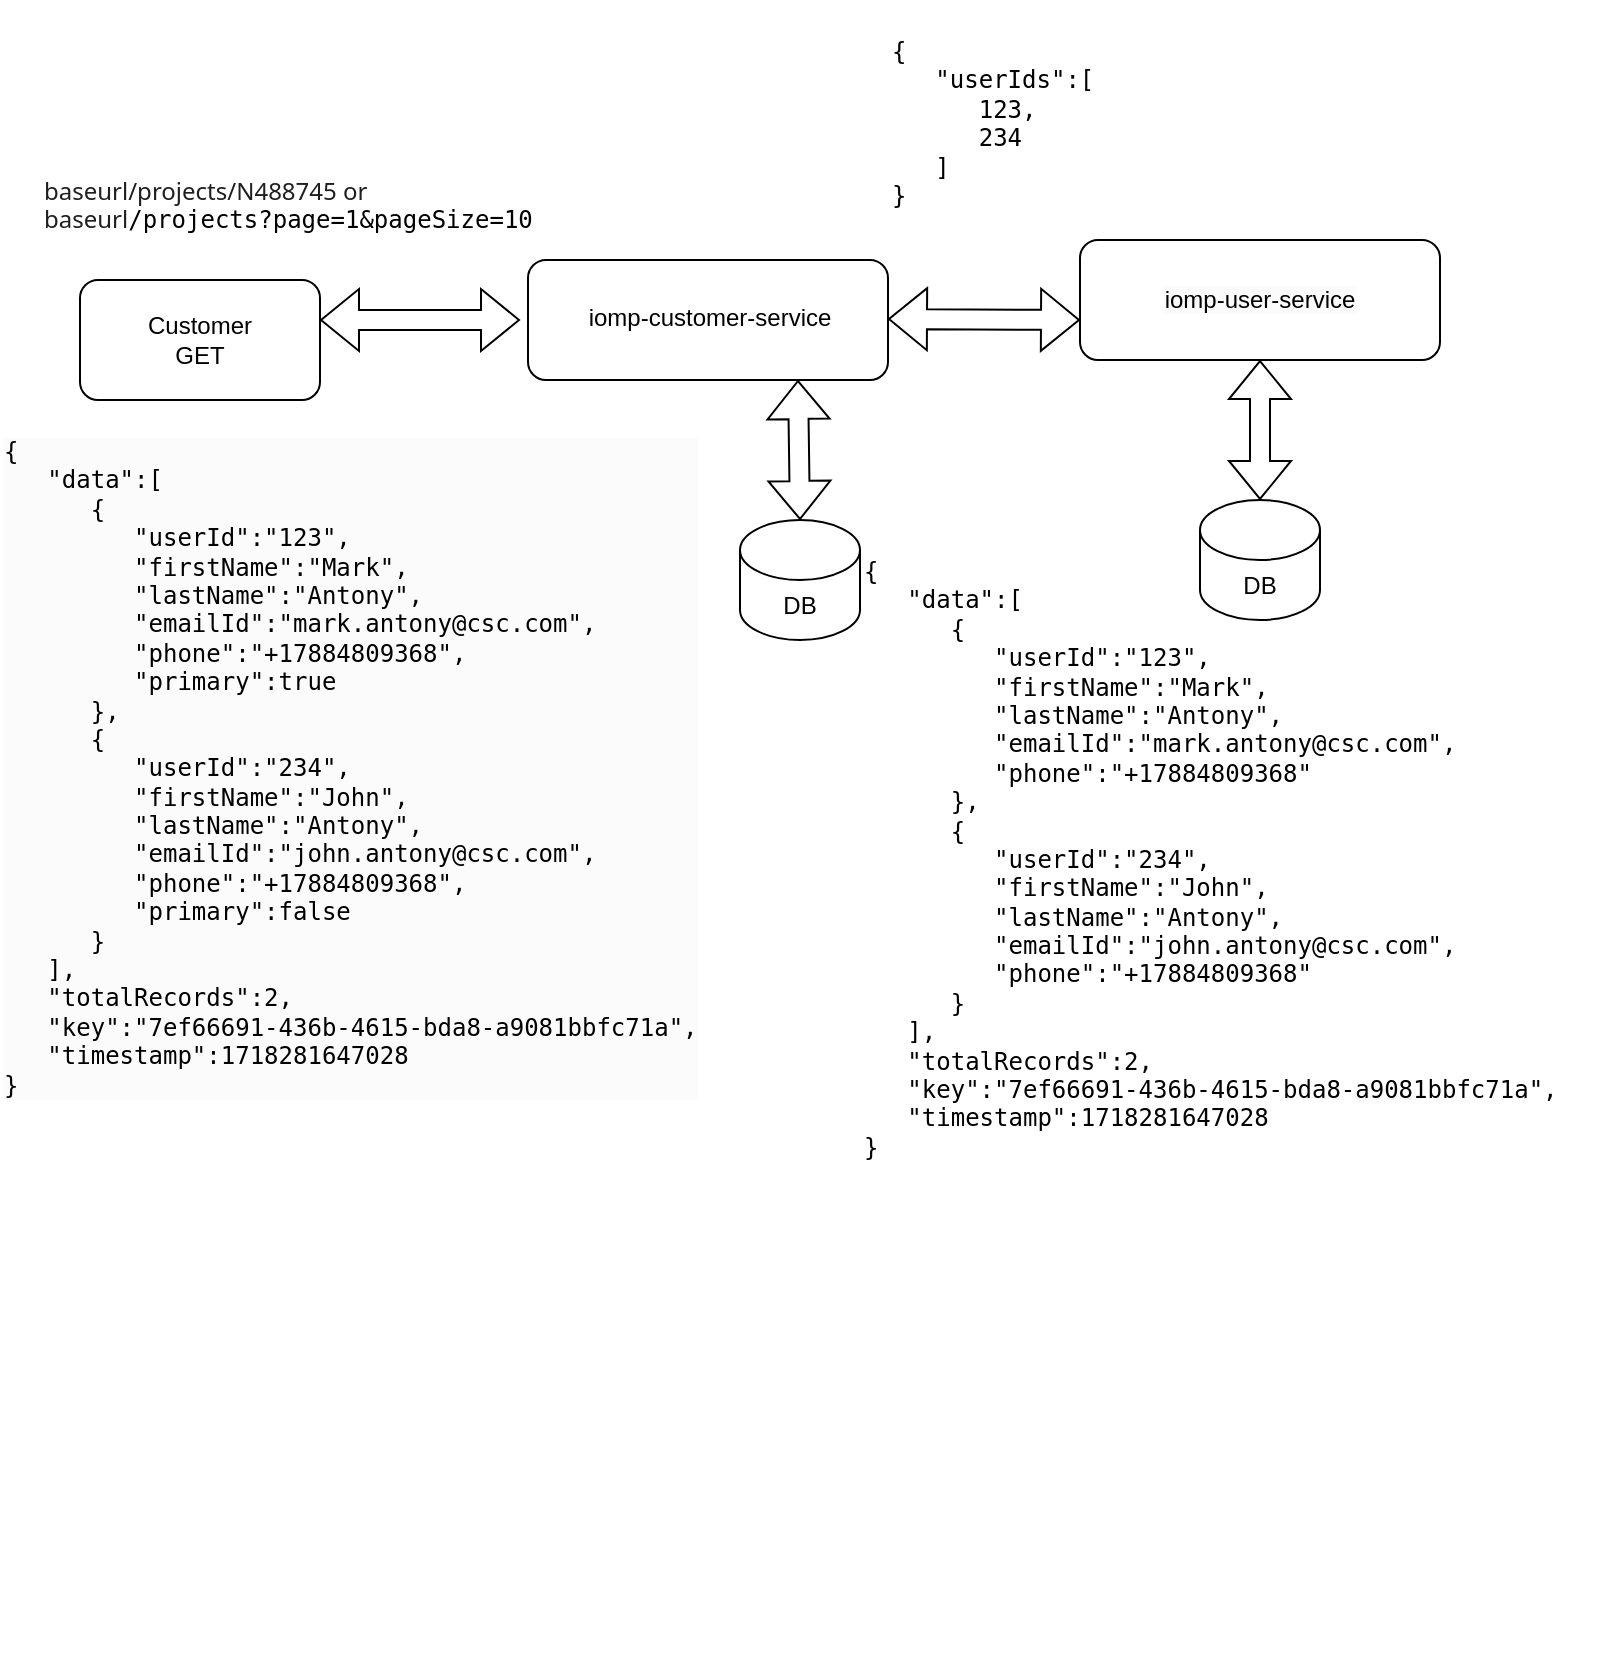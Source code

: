 <mxfile version="24.6.4" type="github">
  <diagram name="Page-1" id="xtAkr0Mzv2pfOTHbrs2E">
    <mxGraphModel dx="1026" dy="573" grid="1" gridSize="10" guides="1" tooltips="1" connect="1" arrows="1" fold="1" page="1" pageScale="1" pageWidth="827" pageHeight="1169" math="0" shadow="0">
      <root>
        <mxCell id="0" />
        <mxCell id="1" parent="0" />
        <mxCell id="UVaB0NfabzATz761gRpo-1" value="&lt;div&gt;Customer&lt;/div&gt;&lt;div&gt;GET&lt;/div&gt;" style="rounded=1;whiteSpace=wrap;html=1;" vertex="1" parent="1">
          <mxGeometry x="100" y="300" width="120" height="60" as="geometry" />
        </mxCell>
        <mxCell id="UVaB0NfabzATz761gRpo-2" value="" style="rounded=1;whiteSpace=wrap;html=1;" vertex="1" parent="1">
          <mxGeometry x="324" y="290" width="180" height="60" as="geometry" />
        </mxCell>
        <mxCell id="UVaB0NfabzATz761gRpo-3" value="iomp-customer-service" style="text;html=1;align=center;verticalAlign=middle;whiteSpace=wrap;rounded=0;" vertex="1" parent="1">
          <mxGeometry x="350" y="307.5" width="130" height="22.5" as="geometry" />
        </mxCell>
        <mxCell id="UVaB0NfabzATz761gRpo-4" value="" style="shape=flexArrow;endArrow=classic;startArrow=classic;html=1;rounded=0;" edge="1" parent="1">
          <mxGeometry width="100" height="100" relative="1" as="geometry">
            <mxPoint x="220" y="320" as="sourcePoint" />
            <mxPoint x="320" y="320" as="targetPoint" />
          </mxGeometry>
        </mxCell>
        <mxCell id="UVaB0NfabzATz761gRpo-5" value="" style="shape=flexArrow;endArrow=classic;startArrow=classic;html=1;rounded=0;" edge="1" parent="1">
          <mxGeometry width="100" height="100" relative="1" as="geometry">
            <mxPoint x="504" y="319.5" as="sourcePoint" />
            <mxPoint x="600" y="320" as="targetPoint" />
          </mxGeometry>
        </mxCell>
        <mxCell id="UVaB0NfabzATz761gRpo-6" value="DB" style="shape=cylinder3;whiteSpace=wrap;html=1;boundedLbl=1;backgroundOutline=1;size=15;" vertex="1" parent="1">
          <mxGeometry x="430" y="420" width="60" height="60" as="geometry" />
        </mxCell>
        <mxCell id="UVaB0NfabzATz761gRpo-7" value="&lt;pre style=&quot;margin-top: 0px;&quot;&gt;&lt;pre&gt;&lt;pre&gt;&lt;pre&gt;&lt;span dir=&quot;ltr&quot; class=&quot;ui-provider a b c d e f g h i j k l m n o p q r s t u v w x y z ab ac ae af ag ah ai aj ak&quot;&gt;&lt;pre&gt;&lt;span style=&quot;color: rgb(31, 31, 31); font-family: system-ui, sans-serif; white-space: normal; background-color: rgb(255, 255, 255);&quot;&gt;baseurl/projects/N488745 or baseurl&lt;/span&gt;/projects?page=1&amp;amp;pageSize=10&lt;br&gt;&lt;/pre&gt;&lt;/span&gt;&lt;/pre&gt;&lt;/pre&gt;&lt;/pre&gt;&lt;/pre&gt;" style="text;html=1;whiteSpace=wrap;overflow=hidden;rounded=0;align=left;" vertex="1" parent="1">
          <mxGeometry x="80" y="230" width="360" height="60" as="geometry" />
        </mxCell>
        <mxCell id="UVaB0NfabzATz761gRpo-8" value="&lt;span style=&quot;color: rgb(0, 0, 0); font-family: Helvetica; font-size: 12px; font-style: normal; font-variant-ligatures: normal; font-variant-caps: normal; font-weight: 400; letter-spacing: normal; orphans: 2; text-align: center; text-indent: 0px; text-transform: none; widows: 2; word-spacing: 0px; -webkit-text-stroke-width: 0px; white-space: normal; background-color: rgb(251, 251, 251); text-decoration-thickness: initial; text-decoration-style: initial; text-decoration-color: initial; display: inline !important; float: none;&quot;&gt;iomp-user-service&lt;/span&gt;" style="rounded=1;whiteSpace=wrap;html=1;" vertex="1" parent="1">
          <mxGeometry x="600" y="280" width="180" height="60" as="geometry" />
        </mxCell>
        <mxCell id="UVaB0NfabzATz761gRpo-9" value="DB" style="shape=cylinder3;whiteSpace=wrap;html=1;boundedLbl=1;backgroundOutline=1;size=15;" vertex="1" parent="1">
          <mxGeometry x="660" y="410" width="60" height="60" as="geometry" />
        </mxCell>
        <mxCell id="UVaB0NfabzATz761gRpo-10" value="" style="shape=flexArrow;endArrow=classic;startArrow=classic;html=1;rounded=0;entryX=0.75;entryY=1;entryDx=0;entryDy=0;exitX=0.5;exitY=0;exitDx=0;exitDy=0;exitPerimeter=0;" edge="1" parent="1" source="UVaB0NfabzATz761gRpo-6" target="UVaB0NfabzATz761gRpo-2">
          <mxGeometry width="100" height="100" relative="1" as="geometry">
            <mxPoint x="450" y="390" as="sourcePoint" />
            <mxPoint x="550" y="290" as="targetPoint" />
          </mxGeometry>
        </mxCell>
        <mxCell id="UVaB0NfabzATz761gRpo-11" value="" style="shape=flexArrow;endArrow=classic;startArrow=classic;html=1;rounded=0;exitX=0.5;exitY=0;exitDx=0;exitDy=0;exitPerimeter=0;entryX=0.5;entryY=1;entryDx=0;entryDy=0;" edge="1" parent="1" source="UVaB0NfabzATz761gRpo-9" target="UVaB0NfabzATz761gRpo-8">
          <mxGeometry width="100" height="100" relative="1" as="geometry">
            <mxPoint x="470" y="430" as="sourcePoint" />
            <mxPoint x="550" y="370" as="targetPoint" />
          </mxGeometry>
        </mxCell>
        <mxCell id="UVaB0NfabzATz761gRpo-12" value="&lt;pre style=&quot;margin-top: 0px;&quot;&gt;&lt;pre&gt;&lt;pre&gt;&lt;pre&gt;&lt;span dir=&quot;ltr&quot; class=&quot;ui-provider a b c d e f g h i j k l m n o p q r s t u v w x y z ab ac ae af ag ah ai aj ak&quot;&gt;&lt;pre&gt;{&lt;br&gt;   &quot;userIds&quot;:[&lt;br&gt;      123,&lt;br&gt;      234&lt;br&gt;   ]&lt;br&gt;}&lt;br&gt;&lt;/pre&gt;&lt;/span&gt;&lt;/pre&gt;&lt;/pre&gt;&lt;/pre&gt;&lt;/pre&gt;" style="text;html=1;whiteSpace=wrap;overflow=hidden;rounded=0;align=left;" vertex="1" parent="1">
          <mxGeometry x="504" y="160" width="300" height="120" as="geometry" />
        </mxCell>
        <mxCell id="UVaB0NfabzATz761gRpo-13" value="&lt;pre style=&quot;margin-top: 0px;&quot;&gt;&lt;pre&gt;&lt;pre&gt;&lt;pre&gt;&lt;span dir=&quot;ltr&quot; class=&quot;ui-provider a b c d e f g h i j k l m n o p q r s t u v w x y z ab ac ae af ag ah ai aj ak&quot;&gt;&lt;pre&gt;{&lt;br&gt;   &quot;data&quot;:[&lt;br&gt;      {&lt;br&gt;         &quot;userId&quot;:&quot;123&quot;,&lt;br&gt;         &quot;firstName&quot;:&quot;Mark&quot;,&lt;br&gt;         &quot;lastName&quot;:&quot;Antony&quot;,&lt;br&gt;         &quot;emailId&quot;:&quot;mark.antony@csc.com&quot;,&lt;br&gt;         &quot;phone&quot;:&quot;+17884809368&quot;&lt;br&gt;      },&lt;br&gt;      {&lt;br&gt;         &quot;userId&quot;:&quot;234&quot;,&lt;br&gt;         &quot;firstName&quot;:&quot;John&quot;,&lt;br&gt;         &quot;lastName&quot;:&quot;Antony&quot;,&lt;br&gt;         &quot;emailId&quot;:&quot;john.antony@csc.com&quot;,&lt;br&gt;         &quot;phone&quot;:&quot;+17884809368&quot;&lt;br&gt;      }&lt;br&gt;   ],&lt;br&gt;   &quot;totalRecords&quot;:2,&lt;br&gt;   &quot;key&quot;:&quot;7ef66691-436b-4615-bda8-a9081bbfc71a&quot;,&lt;br&gt;   &quot;timestamp&quot;:1718281647028&lt;br&gt;}&lt;br&gt;&lt;/pre&gt;&lt;/span&gt;&lt;/pre&gt;&lt;/pre&gt;&lt;/pre&gt;&lt;/pre&gt;" style="text;html=1;whiteSpace=wrap;overflow=hidden;rounded=0;align=left;" vertex="1" parent="1">
          <mxGeometry x="490" y="420" width="370" height="340" as="geometry" />
        </mxCell>
        <UserObject label="&lt;pre style=&quot;background:#FBFBFB&quot;&gt;{&lt;br/&gt;   &quot;data&quot;:[&lt;br/&gt;      {&lt;br/&gt;         &quot;userId&quot;:&quot;123&quot;,&lt;br/&gt;         &quot;firstName&quot;:&quot;Mark&quot;,&lt;br/&gt;         &quot;lastName&quot;:&quot;Antony&quot;,&lt;br/&gt;         &quot;emailId&quot;:&quot;mark.antony@csc.com&quot;,&lt;br/&gt;         &quot;phone&quot;:&quot;+17884809368&quot;,&lt;br/&gt;         &quot;primary&quot;:true&lt;br/&gt;      },&lt;br/&gt;      {&lt;br/&gt;         &quot;userId&quot;:&quot;234&quot;,&lt;br/&gt;         &quot;firstName&quot;:&quot;John&quot;,&lt;br/&gt;         &quot;lastName&quot;:&quot;Antony&quot;,&lt;br/&gt;         &quot;emailId&quot;:&quot;john.antony@csc.com&quot;,&lt;br/&gt;         &quot;phone&quot;:&quot;+17884809368&quot;,&lt;br/&gt;         &quot;primary&quot;:false&lt;br/&gt;      }&lt;br/&gt;   ],&lt;br/&gt;   &quot;totalRecords&quot;:2,&lt;br/&gt;   &quot;key&quot;:&quot;7ef66691-436b-4615-bda8-a9081bbfc71a&quot;,&lt;br/&gt;   &quot;timestamp&quot;:1718281647028&lt;br/&gt;}&lt;br&gt;&lt;/pre&gt;" link="&lt;pre style=&quot;background:#FBFBFB&quot;&gt;&lt;span style=&quot;font-family:&#xa;&amp;quot;Calibri&amp;quot;,sans-serif;mso-ascii-theme-font:minor-latin;mso-hansi-theme-font:&#xa;minor-latin;mso-bidi-theme-font:minor-latin;color:black&quot;&gt;{&lt;/span&gt;&lt;/pre&gt;&lt;pre style=&quot;background:#FBFBFB&quot;&gt;&lt;span style=&quot;font-family:&amp;quot;Calibri&amp;quot;,sans-serif;&#xa;mso-ascii-theme-font:minor-latin;mso-hansi-theme-font:minor-latin;mso-bidi-theme-font:&#xa;minor-latin;color:black&quot;&gt;&lt;span style=&quot;mso-spacerun:yes&quot;&gt;&amp;nbsp;&amp;nbsp; &lt;/span&gt;&quot;data&quot;:[&lt;/span&gt;&lt;/pre&gt;&lt;pre style=&quot;background:#FBFBFB&quot;&gt;&lt;span style=&quot;font-family:&amp;quot;Calibri&amp;quot;,sans-serif;&#xa;mso-ascii-theme-font:minor-latin;mso-hansi-theme-font:minor-latin;mso-bidi-theme-font:&#xa;minor-latin;color:black&quot;&gt;&lt;span style=&quot;mso-spacerun:yes&quot;&gt;&amp;nbsp;&amp;nbsp;&amp;nbsp;&amp;nbsp;&amp;nbsp; &lt;/span&gt;{&lt;/span&gt;&lt;/pre&gt;&lt;pre style=&quot;background:#FBFBFB&quot;&gt;&lt;span style=&quot;font-family:&amp;quot;Calibri&amp;quot;,sans-serif;&#xa;mso-ascii-theme-font:minor-latin;mso-hansi-theme-font:minor-latin;mso-bidi-theme-font:&#xa;minor-latin;color:black&quot;&gt;&lt;span style=&quot;mso-spacerun:yes&quot;&gt;&amp;nbsp;&amp;nbsp;&amp;nbsp;&amp;nbsp;&amp;nbsp;&amp;nbsp;&amp;nbsp;&amp;nbsp; &lt;/span&gt;&quot;userId&quot;:&quot;123&quot;,&lt;/span&gt;&lt;/pre&gt;&lt;pre style=&quot;background:#FBFBFB&quot;&gt;&lt;span style=&quot;font-family:&amp;quot;Calibri&amp;quot;,sans-serif;&#xa;mso-ascii-theme-font:minor-latin;mso-hansi-theme-font:minor-latin;mso-bidi-theme-font:&#xa;minor-latin;color:black&quot;&gt;&lt;span style=&quot;mso-spacerun:yes&quot;&gt;&amp;nbsp;&amp;nbsp;&amp;nbsp;&amp;nbsp;&amp;nbsp;&amp;nbsp;&amp;nbsp;&amp;nbsp; &lt;/span&gt;&quot;firstName&quot;:&quot;Mark&quot;,&lt;/span&gt;&lt;/pre&gt;&lt;pre style=&quot;background:#FBFBFB&quot;&gt;&lt;span style=&quot;font-family:&amp;quot;Calibri&amp;quot;,sans-serif;&#xa;mso-ascii-theme-font:minor-latin;mso-hansi-theme-font:minor-latin;mso-bidi-theme-font:&#xa;minor-latin;color:black&quot;&gt;&lt;span style=&quot;mso-spacerun:yes&quot;&gt;&amp;nbsp;&amp;nbsp;&amp;nbsp;&amp;nbsp;&amp;nbsp;&amp;nbsp;&amp;nbsp;&amp;nbsp; &lt;/span&gt;&quot;lastName&quot;:&quot;Antony&quot;,&lt;/span&gt;&lt;/pre&gt;&lt;pre style=&quot;background:#FBFBFB&quot;&gt;&lt;span style=&quot;font-family:&amp;quot;Calibri&amp;quot;,sans-serif;&#xa;mso-ascii-theme-font:minor-latin;mso-hansi-theme-font:minor-latin;mso-bidi-theme-font:&#xa;minor-latin;color:black&quot;&gt;&lt;span style=&quot;mso-spacerun:yes&quot;&gt;&amp;nbsp;&amp;nbsp;&amp;nbsp;&amp;nbsp;&amp;nbsp;&amp;nbsp;&amp;nbsp;&amp;nbsp; &lt;/span&gt;&quot;emailId&quot;:&quot;mark.antony@csc.com&quot;,&lt;/span&gt;&lt;/pre&gt;&lt;pre style=&quot;background:#FBFBFB&quot;&gt;&lt;span style=&quot;font-family:&amp;quot;Calibri&amp;quot;,sans-serif;&#xa;mso-ascii-theme-font:minor-latin;mso-hansi-theme-font:minor-latin;mso-bidi-theme-font:&#xa;minor-latin;color:black&quot;&gt;&lt;span style=&quot;mso-spacerun:yes&quot;&gt;&amp;nbsp;&amp;nbsp;&amp;nbsp;&amp;nbsp;&amp;nbsp;&amp;nbsp;&amp;nbsp;&amp;nbsp; &lt;/span&gt;&quot;phone&quot;:&quot;+17884809368&quot;,&lt;/span&gt;&lt;/pre&gt;&lt;pre style=&quot;background:#FBFBFB&quot;&gt;&lt;span style=&quot;font-family:&amp;quot;Calibri&amp;quot;,sans-serif;&#xa;mso-ascii-theme-font:minor-latin;mso-hansi-theme-font:minor-latin;mso-bidi-theme-font:&#xa;minor-latin;color:black&quot;&gt;&lt;span style=&quot;mso-spacerun:yes&quot;&gt;&amp;nbsp;&amp;nbsp;&amp;nbsp;&amp;nbsp;&amp;nbsp;&amp;nbsp;&amp;nbsp;&amp;nbsp; &lt;/span&gt;&quot;primary&quot;:true&lt;/span&gt;&lt;/pre&gt;&lt;pre style=&quot;background:#FBFBFB&quot;&gt;&lt;span style=&quot;font-family:&amp;quot;Calibri&amp;quot;,sans-serif;&#xa;mso-ascii-theme-font:minor-latin;mso-hansi-theme-font:minor-latin;mso-bidi-theme-font:&#xa;minor-latin;color:black&quot;&gt;&lt;span style=&quot;mso-spacerun:yes&quot;&gt;&amp;nbsp;&amp;nbsp;&amp;nbsp;&amp;nbsp;&amp;nbsp; &lt;/span&gt;},&lt;/span&gt;&lt;/pre&gt;&lt;pre style=&quot;background:#FBFBFB&quot;&gt;&lt;span style=&quot;font-family:&amp;quot;Calibri&amp;quot;,sans-serif;&#xa;mso-ascii-theme-font:minor-latin;mso-hansi-theme-font:minor-latin;mso-bidi-theme-font:&#xa;minor-latin;color:black&quot;&gt;&lt;span style=&quot;mso-spacerun:yes&quot;&gt;&amp;nbsp;&amp;nbsp;&amp;nbsp;&amp;nbsp;&amp;nbsp; &lt;/span&gt;{&lt;/span&gt;&lt;/pre&gt;&lt;pre style=&quot;background:#FBFBFB&quot;&gt;&lt;span style=&quot;font-family:&amp;quot;Calibri&amp;quot;,sans-serif;&#xa;mso-ascii-theme-font:minor-latin;mso-hansi-theme-font:minor-latin;mso-bidi-theme-font:&#xa;minor-latin;color:black&quot;&gt;&lt;span style=&quot;mso-spacerun:yes&quot;&gt;&amp;nbsp;&amp;nbsp;&amp;nbsp;&amp;nbsp;&amp;nbsp;&amp;nbsp;&amp;nbsp;&amp;nbsp; &lt;/span&gt;&quot;userId&quot;:&quot;234&quot;,&lt;/span&gt;&lt;/pre&gt;&lt;pre style=&quot;background:#FBFBFB&quot;&gt;&lt;span style=&quot;font-family:&amp;quot;Calibri&amp;quot;,sans-serif;&#xa;mso-ascii-theme-font:minor-latin;mso-hansi-theme-font:minor-latin;mso-bidi-theme-font:&#xa;minor-latin;color:black&quot;&gt;&lt;span style=&quot;mso-spacerun:yes&quot;&gt;&amp;nbsp;&amp;nbsp;&amp;nbsp;&amp;nbsp;&amp;nbsp;&amp;nbsp;&amp;nbsp;&amp;nbsp; &lt;/span&gt;&quot;firstName&quot;:&quot;John&quot;,&lt;/span&gt;&lt;/pre&gt;&lt;pre style=&quot;background:#FBFBFB&quot;&gt;&lt;span style=&quot;font-family:&amp;quot;Calibri&amp;quot;,sans-serif;&#xa;mso-ascii-theme-font:minor-latin;mso-hansi-theme-font:minor-latin;mso-bidi-theme-font:&#xa;minor-latin;color:black&quot;&gt;&lt;span style=&quot;mso-spacerun:yes&quot;&gt;&amp;nbsp;&amp;nbsp;&amp;nbsp;&amp;nbsp;&amp;nbsp;&amp;nbsp;&amp;nbsp;&amp;nbsp; &lt;/span&gt;&quot;lastName&quot;:&quot;Antony&quot;,&lt;/span&gt;&lt;/pre&gt;&lt;pre style=&quot;background:#FBFBFB&quot;&gt;&lt;span style=&quot;font-family:&amp;quot;Calibri&amp;quot;,sans-serif;&#xa;mso-ascii-theme-font:minor-latin;mso-hansi-theme-font:minor-latin;mso-bidi-theme-font:&#xa;minor-latin;color:black&quot;&gt;&lt;span style=&quot;mso-spacerun:yes&quot;&gt;&amp;nbsp;&amp;nbsp;&amp;nbsp;&amp;nbsp;&amp;nbsp;&amp;nbsp;&amp;nbsp;&amp;nbsp; &lt;/span&gt;&quot;emailId&quot;:&quot;john.antony@csc.com&quot;,&lt;/span&gt;&lt;/pre&gt;&lt;pre style=&quot;background:#FBFBFB&quot;&gt;&lt;span style=&quot;font-family:&amp;quot;Calibri&amp;quot;,sans-serif;&#xa;mso-ascii-theme-font:minor-latin;mso-hansi-theme-font:minor-latin;mso-bidi-theme-font:&#xa;minor-latin;color:black&quot;&gt;&lt;span style=&quot;mso-spacerun:yes&quot;&gt;&amp;nbsp;&amp;nbsp;&amp;nbsp;&amp;nbsp;&amp;nbsp;&amp;nbsp;&amp;nbsp;&amp;nbsp; &lt;/span&gt;&quot;phone&quot;:&quot;+17884809368&quot;,&lt;/span&gt;&lt;/pre&gt;&lt;pre style=&quot;background:#FBFBFB&quot;&gt;&lt;span style=&quot;font-family:&amp;quot;Calibri&amp;quot;,sans-serif;&#xa;mso-ascii-theme-font:minor-latin;mso-hansi-theme-font:minor-latin;mso-bidi-theme-font:&#xa;minor-latin;color:black&quot;&gt;&lt;span style=&quot;mso-spacerun:yes&quot;&gt;&amp;nbsp;&amp;nbsp;&amp;nbsp;&amp;nbsp;&amp;nbsp;&amp;nbsp;&amp;nbsp;&amp;nbsp; &lt;/span&gt;&quot;primary&quot;:false&lt;/span&gt;&lt;/pre&gt;&lt;pre style=&quot;background:#FBFBFB&quot;&gt;&lt;span style=&quot;font-family:&amp;quot;Calibri&amp;quot;,sans-serif;&#xa;mso-ascii-theme-font:minor-latin;mso-hansi-theme-font:minor-latin;mso-bidi-theme-font:&#xa;minor-latin;color:black&quot;&gt;&lt;span style=&quot;mso-spacerun:yes&quot;&gt;&amp;nbsp;&amp;nbsp;&amp;nbsp;&amp;nbsp;&amp;nbsp; &lt;/span&gt;}&lt;/span&gt;&lt;/pre&gt;&lt;pre style=&quot;background:#FBFBFB&quot;&gt;&lt;span style=&quot;font-family:&amp;quot;Calibri&amp;quot;,sans-serif;&#xa;mso-ascii-theme-font:minor-latin;mso-hansi-theme-font:minor-latin;mso-bidi-theme-font:&#xa;minor-latin;color:black&quot;&gt;&lt;span style=&quot;mso-spacerun:yes&quot;&gt;&amp;nbsp;&amp;nbsp; &lt;/span&gt;],&lt;/span&gt;&lt;/pre&gt;&lt;pre style=&quot;background:#FBFBFB&quot;&gt;&lt;span style=&quot;font-family:&amp;quot;Calibri&amp;quot;,sans-serif;&#xa;mso-ascii-theme-font:minor-latin;mso-hansi-theme-font:minor-latin;mso-bidi-theme-font:&#xa;minor-latin;color:black&quot;&gt;&lt;span style=&quot;mso-spacerun:yes&quot;&gt;&amp;nbsp;&amp;nbsp; &lt;/span&gt;&quot;totalRecords&quot;:2,&lt;/span&gt;&lt;/pre&gt;&lt;pre style=&quot;background:#FBFBFB&quot;&gt;&lt;span style=&quot;font-family:&amp;quot;Calibri&amp;quot;,sans-serif;&#xa;mso-ascii-theme-font:minor-latin;mso-hansi-theme-font:minor-latin;mso-bidi-theme-font:&#xa;minor-latin;color:black&quot;&gt;&lt;span style=&quot;mso-spacerun:yes&quot;&gt;&amp;nbsp;&amp;nbsp; &lt;/span&gt;&quot;key&quot;:&quot;7ef66691-436b-4615-bda8-a9081bbfc71a&quot;,&lt;/span&gt;&lt;/pre&gt;&lt;pre style=&quot;background:#FBFBFB&quot;&gt;&lt;span style=&quot;font-family:&amp;quot;Calibri&amp;quot;,sans-serif;&#xa;mso-ascii-theme-font:minor-latin;mso-hansi-theme-font:minor-latin;mso-bidi-theme-font:&#xa;minor-latin;color:black&quot;&gt;&lt;span style=&quot;mso-spacerun:yes&quot;&gt;&amp;nbsp;&amp;nbsp; &lt;/span&gt;&quot;timestamp&quot;:1718281647028&lt;/span&gt;&lt;/pre&gt;&lt;span lang=&quot;EN-US&quot; style=&quot;font-size:10.5pt;line-height:115%;font-family:&amp;quot;Calibri&amp;quot;,sans-serif;&#xa;mso-ascii-theme-font:minor-latin;mso-fareast-font-family:&amp;quot;Times New Roman&amp;quot;;&#xa;mso-fareast-theme-font:minor-fareast;mso-hansi-theme-font:minor-latin;&#xa;mso-bidi-theme-font:minor-latin;color:black;mso-ansi-language:EN-US;mso-fareast-language:&#xa;EN-US;mso-bidi-language:AR-SA&quot;&gt;}&lt;/span&gt;" id="UVaB0NfabzATz761gRpo-16">
          <mxCell style="text;whiteSpace=wrap;html=1;" vertex="1" parent="1">
            <mxGeometry x="60" y="360" width="310" height="630" as="geometry" />
          </mxCell>
        </UserObject>
      </root>
    </mxGraphModel>
  </diagram>
</mxfile>

